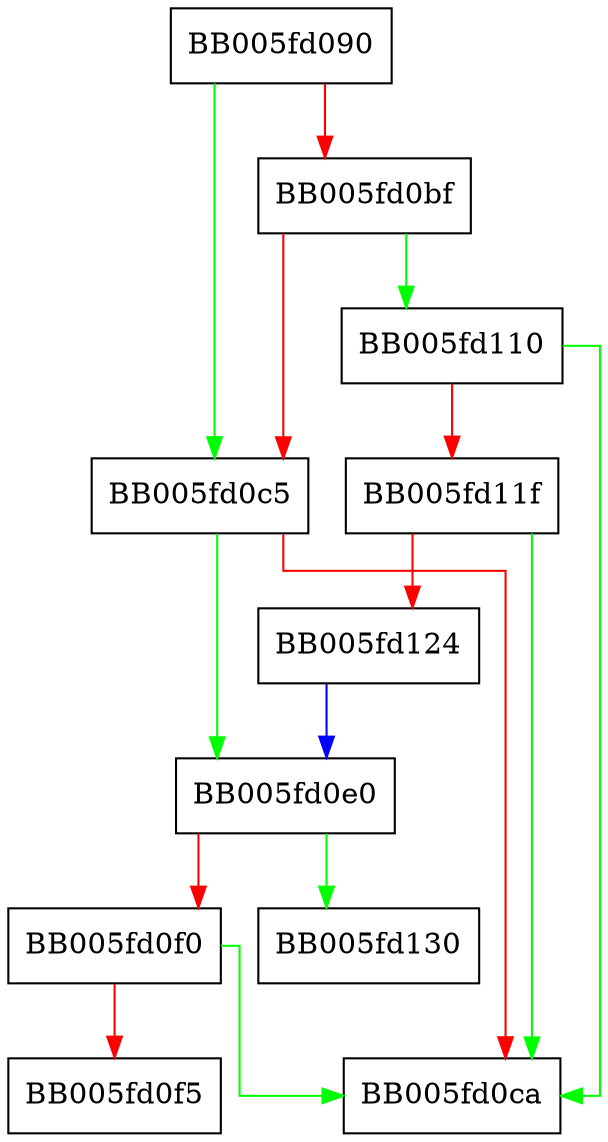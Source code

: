 digraph core_obj_add_sigid {
  node [shape="box"];
  graph [splines=ortho];
  BB005fd090 -> BB005fd0c5 [color="green"];
  BB005fd090 -> BB005fd0bf [color="red"];
  BB005fd0bf -> BB005fd110 [color="green"];
  BB005fd0bf -> BB005fd0c5 [color="red"];
  BB005fd0c5 -> BB005fd0e0 [color="green"];
  BB005fd0c5 -> BB005fd0ca [color="red"];
  BB005fd0e0 -> BB005fd130 [color="green"];
  BB005fd0e0 -> BB005fd0f0 [color="red"];
  BB005fd0f0 -> BB005fd0ca [color="green"];
  BB005fd0f0 -> BB005fd0f5 [color="red"];
  BB005fd110 -> BB005fd0ca [color="green"];
  BB005fd110 -> BB005fd11f [color="red"];
  BB005fd11f -> BB005fd0ca [color="green"];
  BB005fd11f -> BB005fd124 [color="red"];
  BB005fd124 -> BB005fd0e0 [color="blue"];
}
